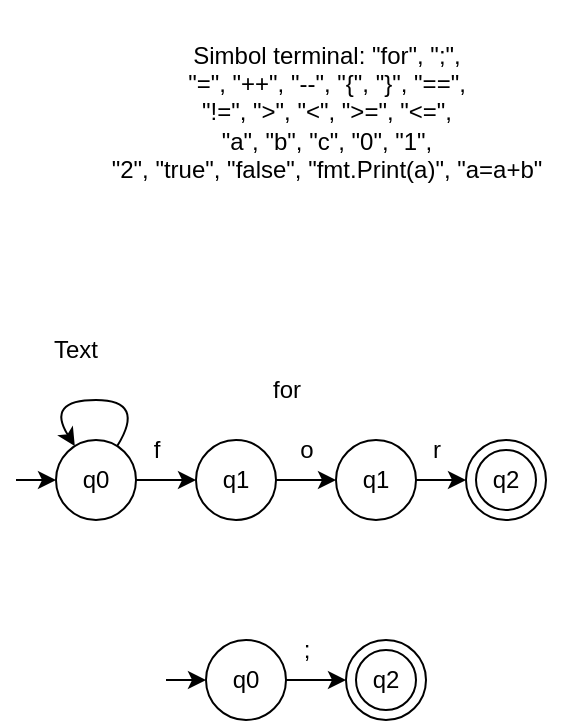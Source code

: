 <mxfile version="21.4.0" type="device">
  <diagram name="Page-1" id="42eCZd0SApIl8Cvrx7na">
    <mxGraphModel dx="1719" dy="443" grid="1" gridSize="10" guides="1" tooltips="1" connect="1" arrows="1" fold="1" page="1" pageScale="1" pageWidth="850" pageHeight="1100" math="0" shadow="0">
      <root>
        <mxCell id="0" />
        <mxCell id="1" parent="0" />
        <mxCell id="qqYguHeqG1et18vwYGOu-93" value="q0" style="ellipse;whiteSpace=wrap;html=1;aspect=fixed;" parent="1" vertex="1">
          <mxGeometry x="-755" y="370" width="40" height="40" as="geometry" />
        </mxCell>
        <mxCell id="qqYguHeqG1et18vwYGOu-94" value="q1" style="ellipse;whiteSpace=wrap;html=1;aspect=fixed;" parent="1" vertex="1">
          <mxGeometry x="-685" y="370" width="40" height="40" as="geometry" />
        </mxCell>
        <mxCell id="qqYguHeqG1et18vwYGOu-95" value="" style="group" parent="1" vertex="1" connectable="0">
          <mxGeometry x="-550" y="370" width="40" height="40" as="geometry" />
        </mxCell>
        <mxCell id="qqYguHeqG1et18vwYGOu-96" value="" style="ellipse;whiteSpace=wrap;html=1;aspect=fixed;" parent="qqYguHeqG1et18vwYGOu-95" vertex="1">
          <mxGeometry width="40" height="40" as="geometry" />
        </mxCell>
        <mxCell id="qqYguHeqG1et18vwYGOu-97" value="q2" style="ellipse;whiteSpace=wrap;html=1;aspect=fixed;" parent="qqYguHeqG1et18vwYGOu-95" vertex="1">
          <mxGeometry x="5" y="5" width="30" height="30" as="geometry" />
        </mxCell>
        <mxCell id="qqYguHeqG1et18vwYGOu-98" value="" style="endArrow=classic;html=1;rounded=0;" parent="1" source="qqYguHeqG1et18vwYGOu-93" edge="1">
          <mxGeometry width="50" height="50" relative="1" as="geometry">
            <mxPoint x="-685" y="330" as="sourcePoint" />
            <mxPoint x="-685" y="390" as="targetPoint" />
          </mxGeometry>
        </mxCell>
        <mxCell id="qqYguHeqG1et18vwYGOu-100" value="f" style="text;html=1;align=center;verticalAlign=middle;resizable=0;points=[];autosize=1;strokeColor=none;fillColor=none;" parent="1" vertex="1">
          <mxGeometry x="-720" y="360" width="30" height="30" as="geometry" />
        </mxCell>
        <mxCell id="qqYguHeqG1et18vwYGOu-102" value="for" style="text;html=1;align=center;verticalAlign=middle;resizable=0;points=[];autosize=1;strokeColor=none;fillColor=none;" parent="1" vertex="1">
          <mxGeometry x="-660" y="330" width="40" height="30" as="geometry" />
        </mxCell>
        <mxCell id="qqYguHeqG1et18vwYGOu-104" value="" style="endArrow=classic;html=1;rounded=0;" parent="1" target="qqYguHeqG1et18vwYGOu-93" edge="1">
          <mxGeometry width="50" height="50" relative="1" as="geometry">
            <mxPoint x="-775" y="390" as="sourcePoint" />
            <mxPoint x="-495" y="330" as="targetPoint" />
          </mxGeometry>
        </mxCell>
        <mxCell id="jdZAZop807KCjGfxknlb-1" value="" style="endArrow=classic;html=1;rounded=0;" edge="1" parent="1" source="qqYguHeqG1et18vwYGOu-94" target="jdZAZop807KCjGfxknlb-4">
          <mxGeometry width="50" height="50" relative="1" as="geometry">
            <mxPoint x="-705" y="400" as="sourcePoint" />
            <mxPoint x="-675" y="400" as="targetPoint" />
          </mxGeometry>
        </mxCell>
        <mxCell id="jdZAZop807KCjGfxknlb-3" value="o" style="text;html=1;align=center;verticalAlign=middle;resizable=0;points=[];autosize=1;strokeColor=none;fillColor=none;" vertex="1" parent="1">
          <mxGeometry x="-645" y="360" width="30" height="30" as="geometry" />
        </mxCell>
        <mxCell id="jdZAZop807KCjGfxknlb-4" value="q1" style="ellipse;whiteSpace=wrap;html=1;aspect=fixed;" vertex="1" parent="1">
          <mxGeometry x="-615" y="370" width="40" height="40" as="geometry" />
        </mxCell>
        <mxCell id="jdZAZop807KCjGfxknlb-6" value="" style="endArrow=classic;html=1;rounded=0;" edge="1" parent="1" source="jdZAZop807KCjGfxknlb-4" target="qqYguHeqG1et18vwYGOu-96">
          <mxGeometry width="50" height="50" relative="1" as="geometry">
            <mxPoint x="-635" y="400" as="sourcePoint" />
            <mxPoint x="-605" y="400" as="targetPoint" />
          </mxGeometry>
        </mxCell>
        <mxCell id="jdZAZop807KCjGfxknlb-7" value="r" style="text;html=1;align=center;verticalAlign=middle;resizable=0;points=[];autosize=1;strokeColor=none;fillColor=none;" vertex="1" parent="1">
          <mxGeometry x="-580" y="360" width="30" height="30" as="geometry" />
        </mxCell>
        <mxCell id="jdZAZop807KCjGfxknlb-8" value="q0" style="ellipse;whiteSpace=wrap;html=1;aspect=fixed;" vertex="1" parent="1">
          <mxGeometry x="-680" y="470" width="40" height="40" as="geometry" />
        </mxCell>
        <mxCell id="jdZAZop807KCjGfxknlb-10" value="" style="group" vertex="1" connectable="0" parent="1">
          <mxGeometry x="-610" y="470" width="40" height="40" as="geometry" />
        </mxCell>
        <mxCell id="jdZAZop807KCjGfxknlb-11" value="" style="ellipse;whiteSpace=wrap;html=1;aspect=fixed;" vertex="1" parent="jdZAZop807KCjGfxknlb-10">
          <mxGeometry width="40" height="40" as="geometry" />
        </mxCell>
        <mxCell id="jdZAZop807KCjGfxknlb-12" value="q2" style="ellipse;whiteSpace=wrap;html=1;aspect=fixed;" vertex="1" parent="jdZAZop807KCjGfxknlb-10">
          <mxGeometry x="5" y="5" width="30" height="30" as="geometry" />
        </mxCell>
        <mxCell id="jdZAZop807KCjGfxknlb-13" value="" style="endArrow=classic;html=1;rounded=0;" edge="1" parent="1" source="jdZAZop807KCjGfxknlb-8" target="jdZAZop807KCjGfxknlb-11">
          <mxGeometry width="50" height="50" relative="1" as="geometry">
            <mxPoint x="-610" y="430" as="sourcePoint" />
            <mxPoint x="-610" y="490" as="targetPoint" />
          </mxGeometry>
        </mxCell>
        <mxCell id="jdZAZop807KCjGfxknlb-14" value=";" style="text;html=1;align=center;verticalAlign=middle;resizable=0;points=[];autosize=1;strokeColor=none;fillColor=none;" vertex="1" parent="1">
          <mxGeometry x="-645" y="460" width="30" height="30" as="geometry" />
        </mxCell>
        <mxCell id="jdZAZop807KCjGfxknlb-16" value="" style="endArrow=classic;html=1;rounded=0;" edge="1" parent="1" target="jdZAZop807KCjGfxknlb-8">
          <mxGeometry width="50" height="50" relative="1" as="geometry">
            <mxPoint x="-700" y="490" as="sourcePoint" />
            <mxPoint x="-420" y="430" as="targetPoint" />
          </mxGeometry>
        </mxCell>
        <mxCell id="jdZAZop807KCjGfxknlb-22" value="&lt;p style=&quot;margin-bottom:0cm&quot; class=&quot;MsoNormal&quot;&gt;Simbol terminal: &quot;for&quot;, &quot;;&quot;,&lt;br/&gt;&quot;=&quot;, &quot;++&quot;, &quot;--&quot;, &quot;{&quot;, &quot;}&quot;, &quot;==&quot;,&lt;br/&gt;&quot;!=&quot;, &quot;&amp;gt;&quot;, &quot;&amp;lt;&quot;, &quot;&amp;gt;=&quot;, &quot;&amp;lt;=&quot;,&lt;br/&gt;&quot;a&quot;, &quot;b&quot;, &quot;c&quot;, &quot;0&quot;, &quot;1&quot;,&lt;br/&gt;&quot;2&quot;, &quot;true&quot;, &quot;false&quot;, &quot;fmt.Print(a)&quot;, &quot;a=a+b&quot;&lt;/p&gt;" style="text;html=1;align=center;verticalAlign=middle;resizable=0;points=[];autosize=1;strokeColor=none;fillColor=none;" vertex="1" parent="1">
          <mxGeometry x="-740" y="150" width="240" height="100" as="geometry" />
        </mxCell>
        <mxCell id="jdZAZop807KCjGfxknlb-23" value="" style="curved=1;endArrow=classic;html=1;rounded=0;" edge="1" parent="1" source="qqYguHeqG1et18vwYGOu-93" target="qqYguHeqG1et18vwYGOu-93">
          <mxGeometry width="50" height="50" relative="1" as="geometry">
            <mxPoint x="-750" y="350" as="sourcePoint" />
            <mxPoint x="-700" y="300" as="targetPoint" />
            <Array as="points">
              <mxPoint x="-710" y="350" />
              <mxPoint x="-760" y="350" />
            </Array>
          </mxGeometry>
        </mxCell>
        <mxCell id="jdZAZop807KCjGfxknlb-24" value="Text" style="text;html=1;strokeColor=none;fillColor=none;align=center;verticalAlign=middle;whiteSpace=wrap;rounded=0;" vertex="1" parent="1">
          <mxGeometry x="-775" y="310" width="60" height="30" as="geometry" />
        </mxCell>
      </root>
    </mxGraphModel>
  </diagram>
</mxfile>
